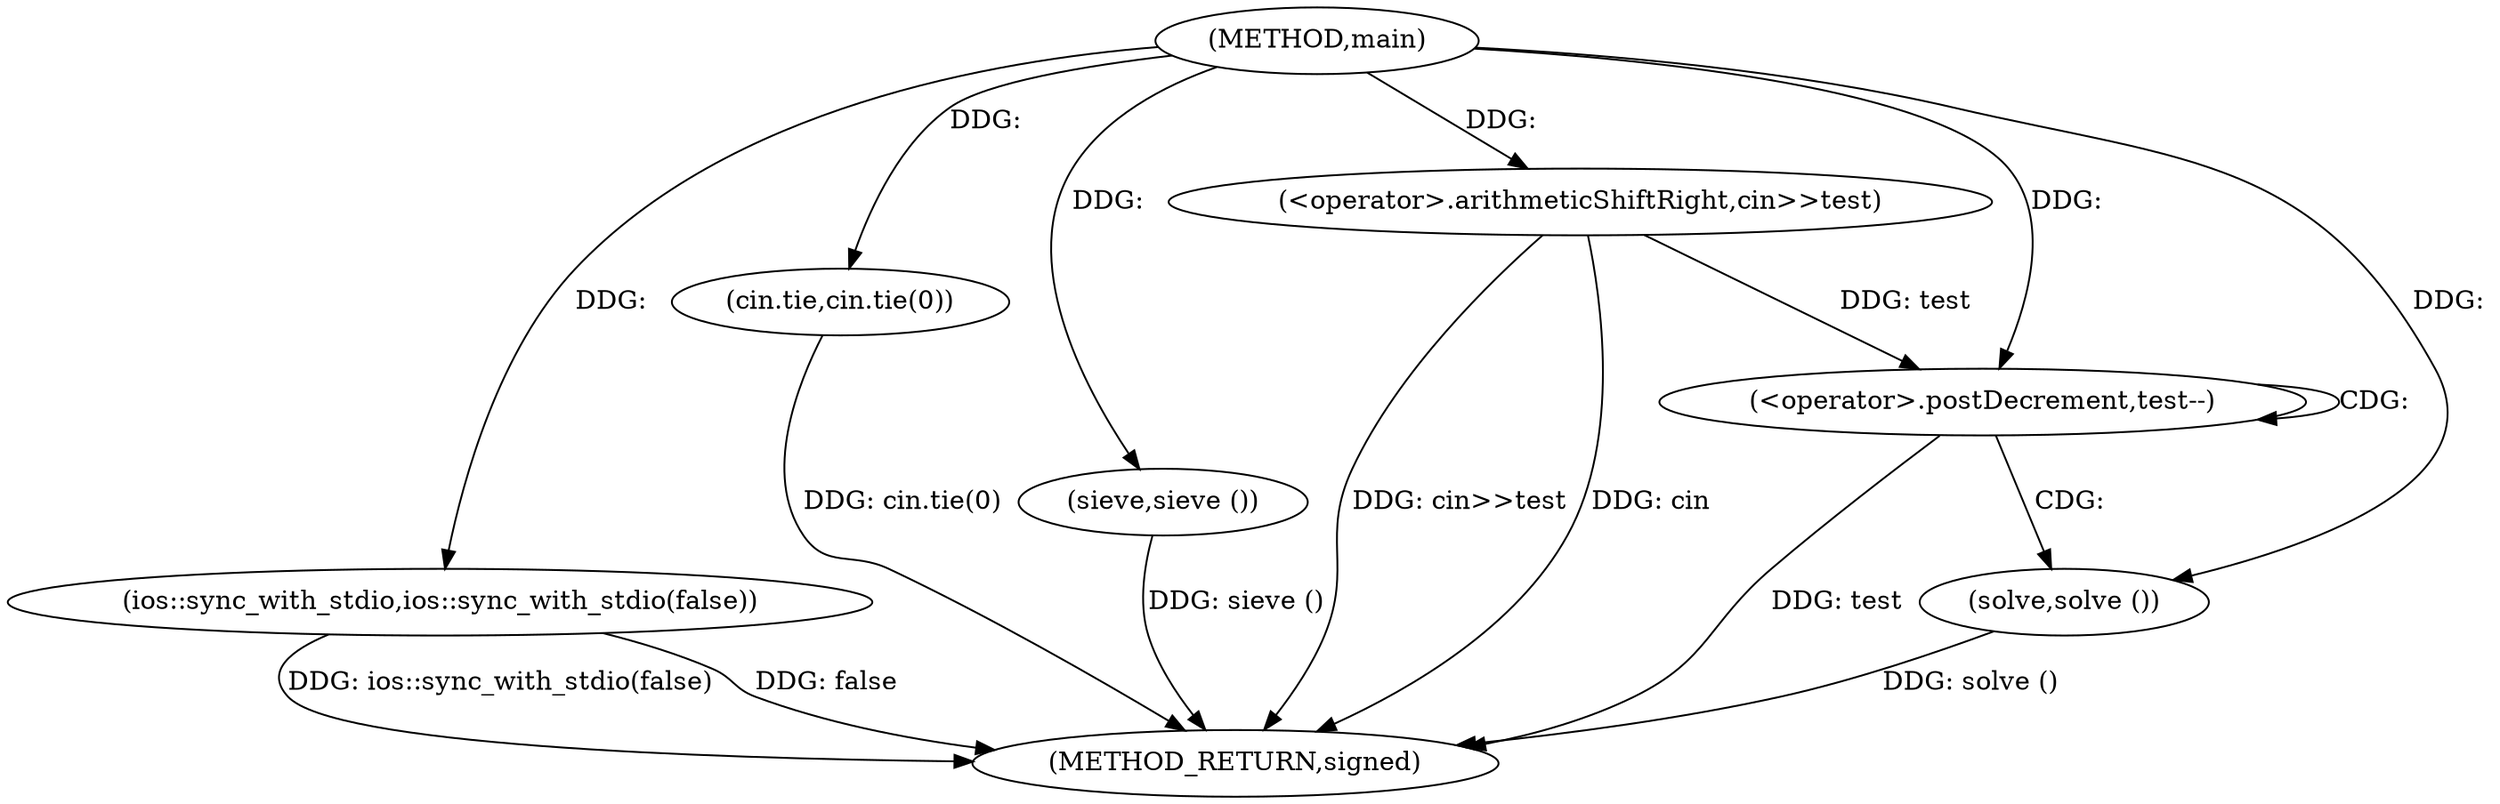 digraph "main" {  
"1000278" [label = "(METHOD,main)" ]
"1000294" [label = "(METHOD_RETURN,signed)" ]
"1000280" [label = "(ios::sync_with_stdio,ios::sync_with_stdio(false))" ]
"1000282" [label = "(cin.tie,cin.tie(0))" ]
"1000284" [label = "(sieve,sieve ())" ]
"1000286" [label = "(<operator>.arithmeticShiftRight,cin>>test)" ]
"1000290" [label = "(<operator>.postDecrement,test--)" ]
"1000293" [label = "(solve,solve ())" ]
  "1000280" -> "1000294"  [ label = "DDG: ios::sync_with_stdio(false)"] 
  "1000282" -> "1000294"  [ label = "DDG: cin.tie(0)"] 
  "1000284" -> "1000294"  [ label = "DDG: sieve ()"] 
  "1000286" -> "1000294"  [ label = "DDG: cin>>test"] 
  "1000290" -> "1000294"  [ label = "DDG: test"] 
  "1000293" -> "1000294"  [ label = "DDG: solve ()"] 
  "1000280" -> "1000294"  [ label = "DDG: false"] 
  "1000286" -> "1000294"  [ label = "DDG: cin"] 
  "1000278" -> "1000284"  [ label = "DDG: "] 
  "1000278" -> "1000280"  [ label = "DDG: "] 
  "1000278" -> "1000282"  [ label = "DDG: "] 
  "1000278" -> "1000286"  [ label = "DDG: "] 
  "1000286" -> "1000290"  [ label = "DDG: test"] 
  "1000278" -> "1000290"  [ label = "DDG: "] 
  "1000278" -> "1000293"  [ label = "DDG: "] 
  "1000290" -> "1000290"  [ label = "CDG: "] 
  "1000290" -> "1000293"  [ label = "CDG: "] 
}
